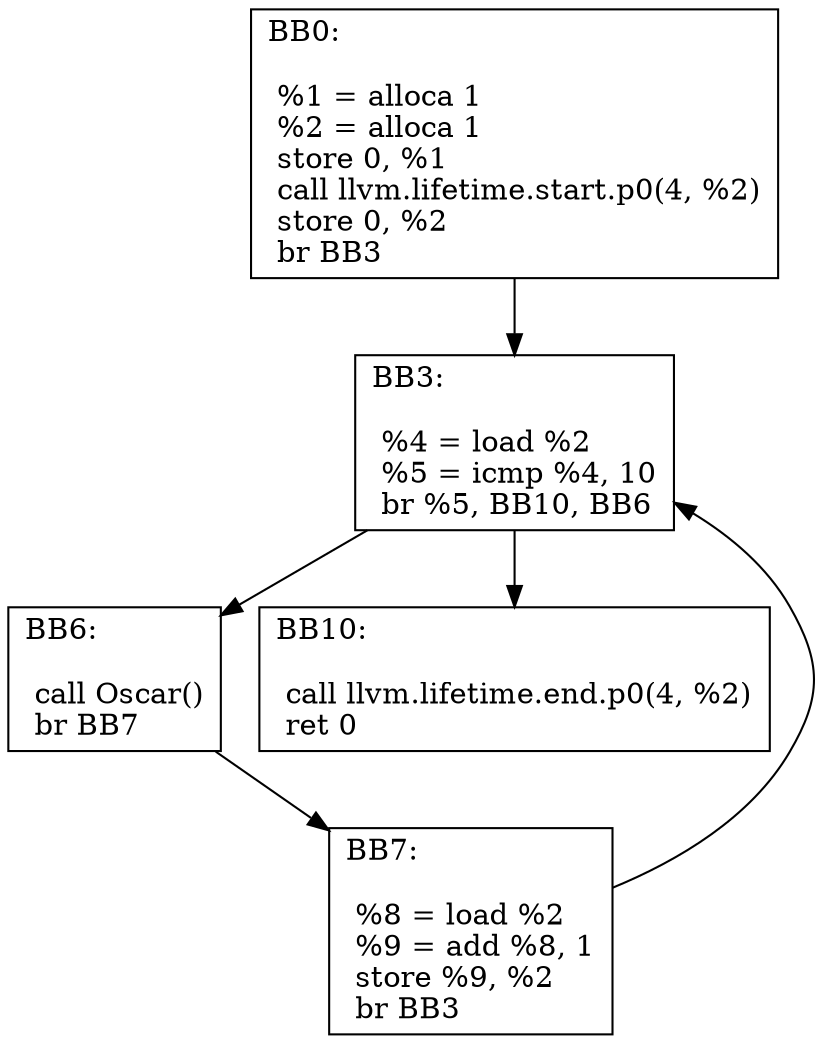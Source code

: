 digraph "CFG of main function"{
	BB0[shape=record,label="{BB0:\l\l
	 %1 = alloca  1\l	 %2 = alloca  1\l	 store  0,  %1\l	 call llvm.lifetime.start.p0(4, %2)\l	 store  0,  %2\l	 br BB3\l	}"];
	BB0 -> BB3
	BB3[shape=record,label="{BB3:\l\l
	 %4 = load  %2\l	 %5 = icmp  %4,  10\l	 br %5, BB10, BB6\l	}"];
	BB3 -> BB6
	BB3 -> BB10
	BB6[shape=record,label="{BB6:\l\l
	 call Oscar()\l	 br BB7\l	}"];
	BB6 -> BB7
	BB7[shape=record,label="{BB7:\l\l
	 %8 = load  %2\l	 %9 = add  %8,  1\l	 store  %9,  %2\l	 br BB3\l	}"];
	BB7 -> BB3
	BB10[shape=record,label="{BB10:\l\l
	 call llvm.lifetime.end.p0(4, %2)\l	 ret 0\l	}"];
}
